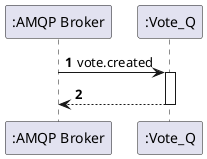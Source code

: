 @startuml
'https://plantuml.com/sequence-diagram

autoactivate on
autonumber

participant ":AMQP Broker" as bro
participant ":Vote_Q" as rev1

bro -> rev1: vote.created
rev1 --> bro:
@enduml